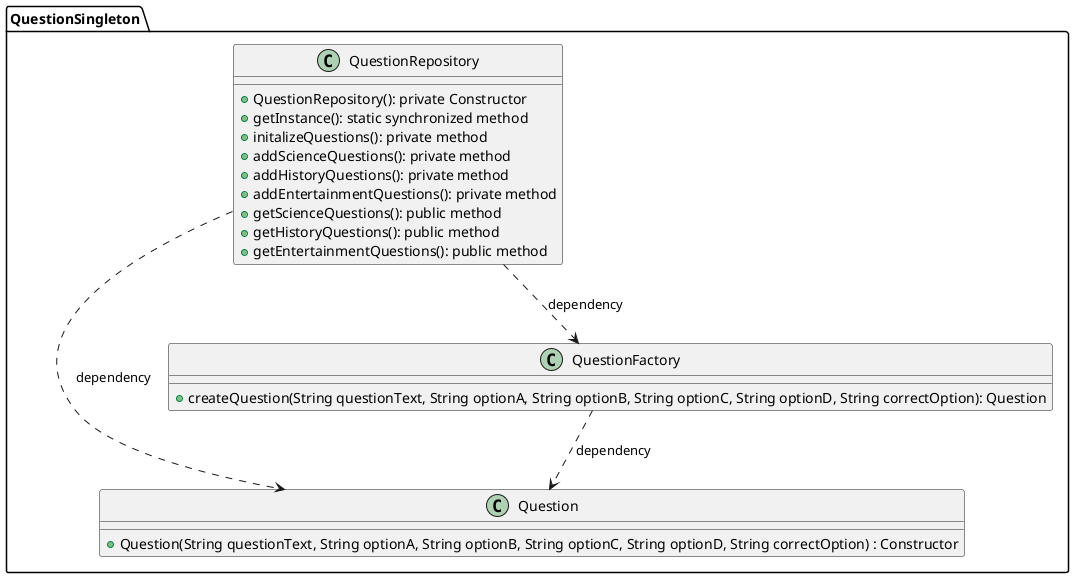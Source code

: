 @startuml QuestionSingleton_diagram

package QuestionSingleton {
    class Question {
        +Question(String questionText, String optionA, String optionB, String optionC, String optionD, String correctOption) : Constructor
    }

    class QuestionFactory {
        +createQuestion(String questionText, String optionA, String optionB, String optionC, String optionD, String correctOption): Question
    }
    QuestionFactory ..> Question : dependency

    class QuestionRepository {
        +QuestionRepository(): private Constructor
        +getInstance(): static synchronized method
        +initalizeQuestions(): private method
        +addScienceQuestions(): private method
        +addHistoryQuestions(): private method
        +addEntertainmentQuestions(): private method
        +getScienceQuestions(): public method
        +getHistoryQuestions(): public method
        +getEntertainmentQuestions(): public method
    }
    QuestionRepository ..> Question : dependency
    QuestionRepository ..> QuestionFactory : dependency
}



@enduml